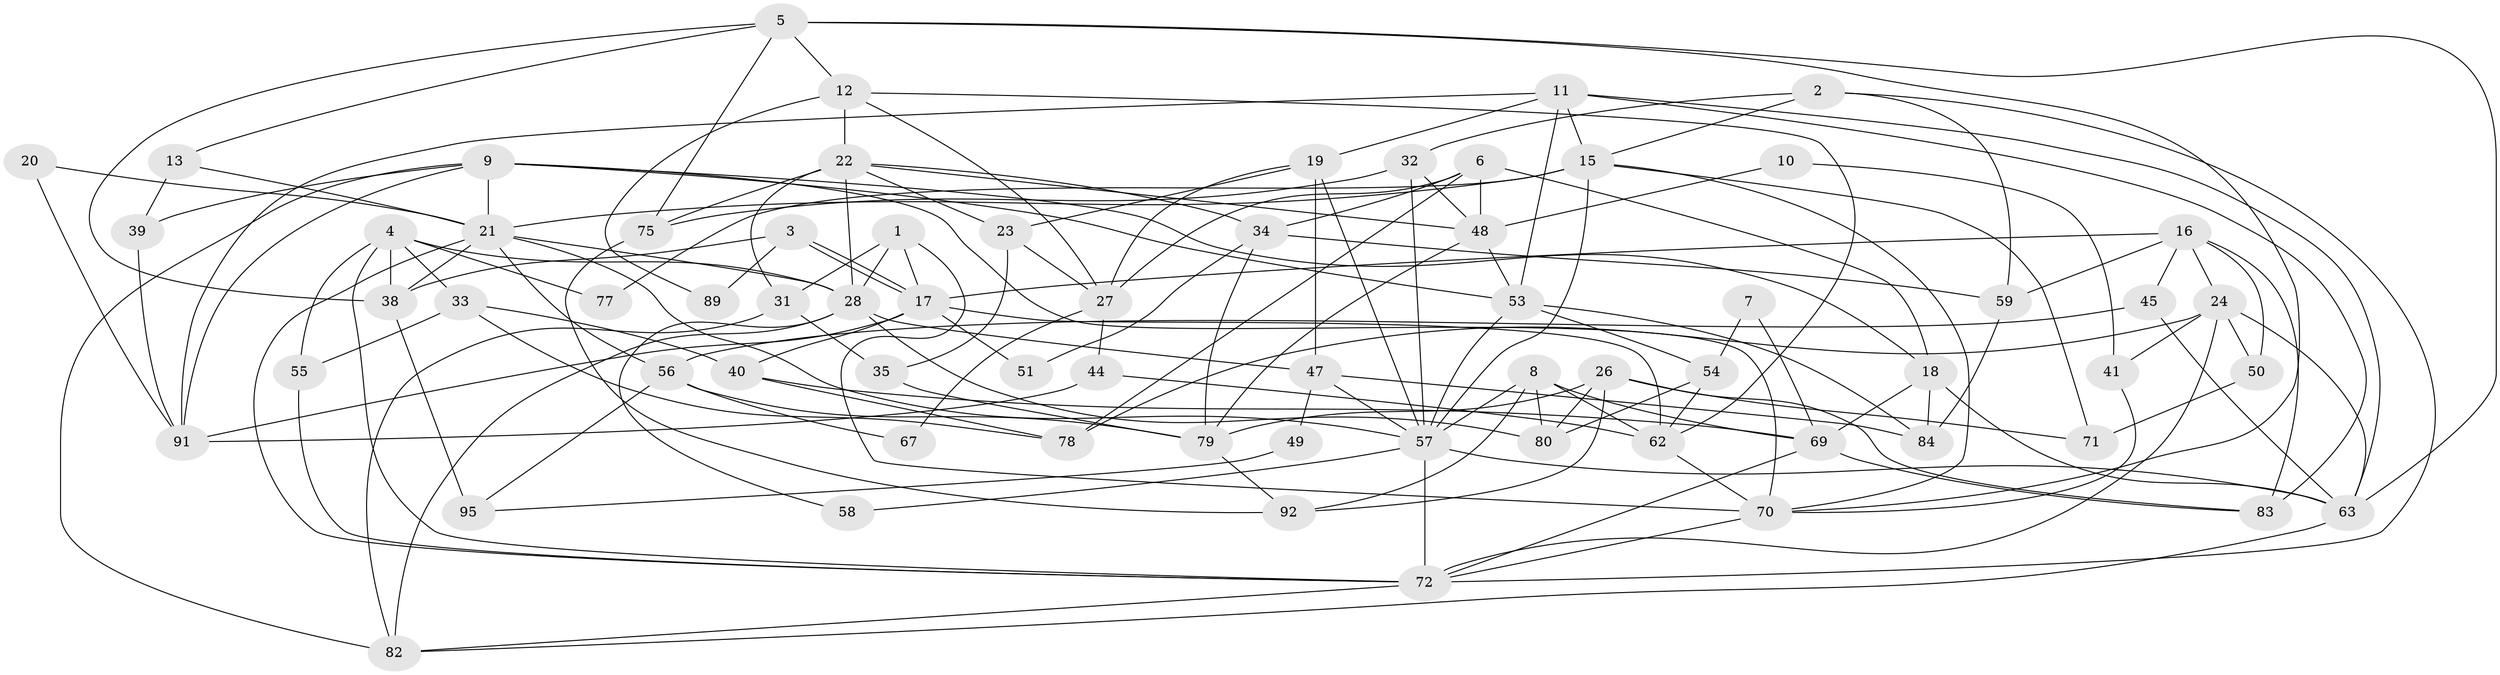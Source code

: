 // Generated by graph-tools (version 1.1) at 2025/52/02/27/25 19:52:01]
// undirected, 68 vertices, 159 edges
graph export_dot {
graph [start="1"]
  node [color=gray90,style=filled];
  1 [super="+25"];
  2 [super="+52"];
  3;
  4 [super="+43"];
  5 [super="+66"];
  6 [super="+29"];
  7;
  8 [super="+93"];
  9 [super="+60"];
  10;
  11 [super="+76"];
  12 [super="+14"];
  13;
  15 [super="+86"];
  16 [super="+61"];
  17 [super="+73"];
  18 [super="+36"];
  19 [super="+42"];
  20;
  21 [super="+64"];
  22 [super="+98"];
  23;
  24;
  26 [super="+37"];
  27 [super="+30"];
  28 [super="+85"];
  31;
  32;
  33;
  34 [super="+46"];
  35;
  38;
  39;
  40;
  41;
  44;
  45;
  47 [super="+68"];
  48 [super="+81"];
  49;
  50;
  51;
  53 [super="+65"];
  54;
  55;
  56;
  57 [super="+74"];
  58;
  59;
  62 [super="+94"];
  63 [super="+88"];
  67;
  69;
  70 [super="+87"];
  71;
  72 [super="+96"];
  75;
  77;
  78 [super="+90"];
  79;
  80;
  82;
  83;
  84;
  89;
  91 [super="+97"];
  92;
  95;
  1 -- 17;
  1 -- 28;
  1 -- 31;
  1 -- 70;
  2 -- 32;
  2 -- 72;
  2 -- 59;
  2 -- 15;
  3 -- 38;
  3 -- 17;
  3 -- 17;
  3 -- 89;
  4 -- 55 [weight=2];
  4 -- 77;
  4 -- 72;
  4 -- 33;
  4 -- 38;
  4 -- 28;
  5 -- 13;
  5 -- 38;
  5 -- 70;
  5 -- 75;
  5 -- 12;
  5 -- 63;
  6 -- 48 [weight=2];
  6 -- 18;
  6 -- 27;
  6 -- 78;
  6 -- 34;
  7 -- 54;
  7 -- 69;
  8 -- 62 [weight=2];
  8 -- 80;
  8 -- 69;
  8 -- 57;
  8 -- 92;
  9 -- 53;
  9 -- 39;
  9 -- 18;
  9 -- 82;
  9 -- 21;
  9 -- 70;
  9 -- 91;
  10 -- 41;
  10 -- 48;
  11 -- 63;
  11 -- 83;
  11 -- 15;
  11 -- 91;
  11 -- 19;
  11 -- 53;
  12 -- 89;
  12 -- 27;
  12 -- 22;
  12 -- 62;
  13 -- 39;
  13 -- 21;
  15 -- 70;
  15 -- 71;
  15 -- 77;
  15 -- 57 [weight=2];
  15 -- 21;
  16 -- 59;
  16 -- 24;
  16 -- 83;
  16 -- 17;
  16 -- 50;
  16 -- 45;
  17 -- 51;
  17 -- 91;
  17 -- 40;
  17 -- 62;
  18 -- 69;
  18 -- 84;
  18 -- 63;
  19 -- 57;
  19 -- 27;
  19 -- 47;
  19 -- 23;
  20 -- 21;
  20 -- 91;
  21 -- 56;
  21 -- 38;
  21 -- 28;
  21 -- 72;
  21 -- 57;
  22 -- 23;
  22 -- 34;
  22 -- 28 [weight=2];
  22 -- 75;
  22 -- 31;
  22 -- 48;
  23 -- 35;
  23 -- 27;
  24 -- 41;
  24 -- 50;
  24 -- 72;
  24 -- 63;
  24 -- 78;
  26 -- 83;
  26 -- 71;
  26 -- 80;
  26 -- 92;
  26 -- 79;
  27 -- 44;
  27 -- 67;
  28 -- 58;
  28 -- 80;
  28 -- 47;
  28 -- 82;
  31 -- 82;
  31 -- 35;
  32 -- 75;
  32 -- 48;
  32 -- 57;
  33 -- 40;
  33 -- 55;
  33 -- 78;
  34 -- 59;
  34 -- 51;
  34 -- 79;
  35 -- 79;
  38 -- 95;
  39 -- 91;
  40 -- 69;
  40 -- 78;
  41 -- 70;
  44 -- 62;
  44 -- 91;
  45 -- 63;
  45 -- 56;
  47 -- 84;
  47 -- 49;
  47 -- 57;
  48 -- 79;
  48 -- 53;
  49 -- 95;
  50 -- 71;
  53 -- 84 [weight=2];
  53 -- 54;
  53 -- 57;
  54 -- 80;
  54 -- 62;
  55 -- 72;
  56 -- 79;
  56 -- 67;
  56 -- 95;
  57 -- 72;
  57 -- 58;
  57 -- 63;
  59 -- 84;
  62 -- 70;
  63 -- 82;
  69 -- 83;
  69 -- 72;
  70 -- 72;
  72 -- 82;
  75 -- 92;
  79 -- 92;
}
